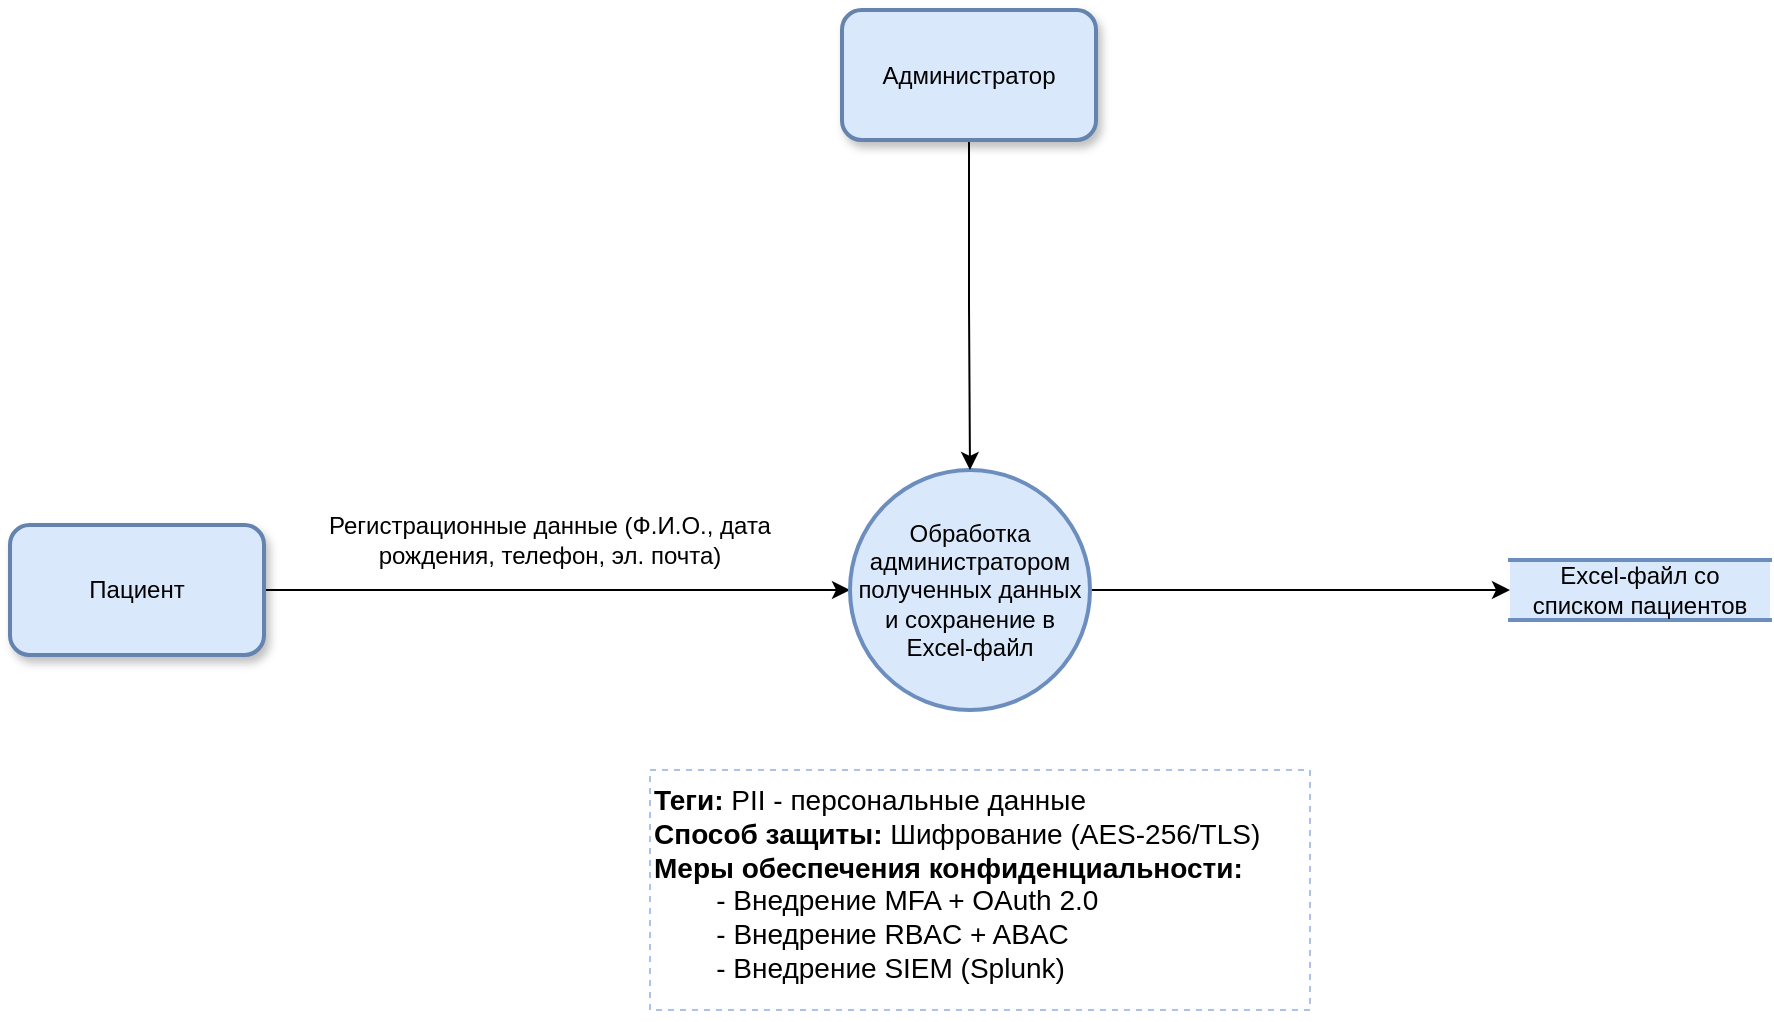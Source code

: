 <mxfile version="27.0.2">
  <diagram name="Страница — 1" id="fVcJ7O7tC3VuVcqIO9m_">
    <mxGraphModel dx="1540" dy="899" grid="1" gridSize="10" guides="1" tooltips="1" connect="1" arrows="1" fold="1" page="1" pageScale="1" pageWidth="1169" pageHeight="827" math="0" shadow="0">
      <root>
        <mxCell id="0" />
        <mxCell id="1" parent="0" />
        <mxCell id="4I27Nu_oPrzyD-SU-KGY-5" style="edgeStyle=orthogonalEdgeStyle;rounded=0;orthogonalLoop=1;jettySize=auto;html=1;exitX=1;exitY=0.5;exitDx=0;exitDy=0;" parent="1" source="4I27Nu_oPrzyD-SU-KGY-3" target="4I27Nu_oPrzyD-SU-KGY-4" edge="1">
          <mxGeometry relative="1" as="geometry" />
        </mxCell>
        <mxCell id="4I27Nu_oPrzyD-SU-KGY-3" value="Пациент" style="html=1;dashed=0;whiteSpace=wrap;rounded=1;fillColor=#dae8fc;strokeColor=light-dark(#6483af, #334a6c);strokeWidth=2;shadow=1;" parent="1" vertex="1">
          <mxGeometry x="60" y="337.5" width="127" height="65" as="geometry" />
        </mxCell>
        <mxCell id="4I27Nu_oPrzyD-SU-KGY-8" style="edgeStyle=orthogonalEdgeStyle;rounded=0;orthogonalLoop=1;jettySize=auto;html=1;exitX=1;exitY=0.5;exitDx=0;exitDy=0;" parent="1" source="4I27Nu_oPrzyD-SU-KGY-4" target="4I27Nu_oPrzyD-SU-KGY-6" edge="1">
          <mxGeometry relative="1" as="geometry" />
        </mxCell>
        <mxCell id="4I27Nu_oPrzyD-SU-KGY-4" value="Обработка администратором полученных данных и сохранение в Excel-файл" style="shape=ellipse;html=1;dashed=0;whiteSpace=wrap;aspect=fixed;perimeter=ellipsePerimeter;fillColor=#dae8fc;strokeColor=#6c8ebf;strokeWidth=2;" parent="1" vertex="1">
          <mxGeometry x="480" y="310" width="120" height="120" as="geometry" />
        </mxCell>
        <mxCell id="4I27Nu_oPrzyD-SU-KGY-6" value="Excel-файл со списком пациентов" style="html=1;dashed=0;whiteSpace=wrap;shape=partialRectangle;right=0;left=0;fillColor=#dae8fc;strokeColor=#6c8ebf;strokeWidth=2;" parent="1" vertex="1">
          <mxGeometry x="810" y="355" width="130" height="30" as="geometry" />
        </mxCell>
        <mxCell id="4I27Nu_oPrzyD-SU-KGY-11" value="Регистрационные данные (Ф.И.О., дата рождения, телефон, эл. почта)" style="text;html=1;align=center;verticalAlign=middle;whiteSpace=wrap;rounded=0;" parent="1" vertex="1">
          <mxGeometry x="200" y="310" width="260" height="70" as="geometry" />
        </mxCell>
        <mxCell id="eeULV7rcCGM2Bg4HWQKN-2" style="edgeStyle=orthogonalEdgeStyle;rounded=0;orthogonalLoop=1;jettySize=auto;html=1;exitX=0.5;exitY=1;exitDx=0;exitDy=0;entryX=0.5;entryY=0;entryDx=0;entryDy=0;" parent="1" source="eeULV7rcCGM2Bg4HWQKN-1" target="4I27Nu_oPrzyD-SU-KGY-4" edge="1">
          <mxGeometry relative="1" as="geometry" />
        </mxCell>
        <mxCell id="eeULV7rcCGM2Bg4HWQKN-1" value="Администратор" style="html=1;dashed=0;whiteSpace=wrap;rounded=1;fillColor=#dae8fc;strokeColor=light-dark(#6483af, #334a6c);strokeWidth=2;shadow=1;" parent="1" vertex="1">
          <mxGeometry x="476" y="80" width="127" height="65" as="geometry" />
        </mxCell>
        <mxCell id="K1cYWjsPapMA6cTep6ql-6" value="&lt;div&gt;&lt;b&gt;Теги:&lt;/b&gt; PII - персональные данные&lt;/div&gt;&lt;div&gt;&lt;b&gt;Способ защиты:&lt;/b&gt; Шифрование (AES-256/TLS)&lt;/div&gt;&lt;div&gt;&lt;b&gt;Меры обеспечения конфиденциальности:&lt;/b&gt;&lt;/div&gt;&lt;div&gt;&lt;span style=&quot;font-weight: bold; white-space: pre;&quot;&gt;&#x9;&lt;/span&gt;- Внедрение MFA + OAuth 2.0&lt;br&gt;&lt;/div&gt;&lt;div&gt;&lt;span style=&quot;white-space: pre;&quot;&gt;&#x9;&lt;/span&gt;-&amp;nbsp;&lt;span style=&quot;background-color: transparent; color: light-dark(rgb(0, 0, 0), rgb(255, 255, 255));&quot;&gt;Внедрение&lt;/span&gt;&lt;span style=&quot;background-color: transparent; color: light-dark(rgb(0, 0, 0), rgb(255, 255, 255));&quot;&gt;&amp;nbsp;&lt;/span&gt;&lt;span style=&quot;background-color: transparent; color: light-dark(rgb(0, 0, 0), rgb(255, 255, 255));&quot;&gt;RBAC + ABAC&lt;/span&gt;&lt;/div&gt;&lt;div&gt;&lt;span style=&quot;white-space: pre;&quot;&gt;&#x9;&lt;/span&gt;- Внедрение SIEM (Splunk)&lt;br&gt;&lt;/div&gt;&lt;div&gt;&lt;br&gt;&lt;/div&gt;" style="text;html=1;align=left;verticalAlign=top;whiteSpace=wrap;rounded=0;textShadow=0;labelBorderColor=none;labelBackgroundColor=none;fontSize=14;dashed=1;strokeColor=#A9C4EB;" vertex="1" parent="1">
          <mxGeometry x="380" y="460" width="330" height="120" as="geometry" />
        </mxCell>
      </root>
    </mxGraphModel>
  </diagram>
</mxfile>
